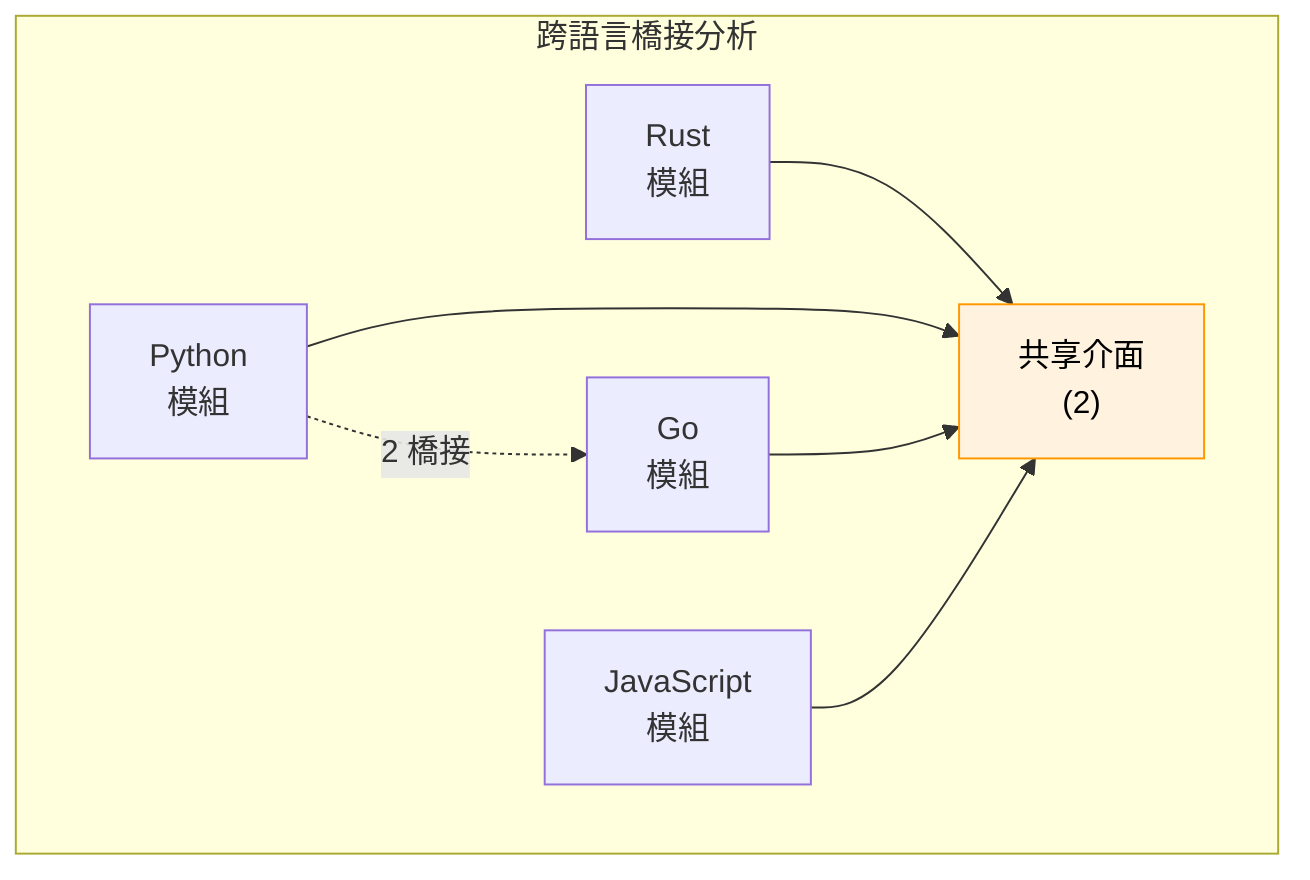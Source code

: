 graph LR
    subgraph "跨語言橋接分析"
        direction LR
        
        Rust["Rust<br/>模組"]
        Python["Python<br/>模組"]
        Go["Go<br/>模組"]
        JS["JavaScript<br/>模組"]
        Python -.->|2 橋接| Go
        
        SharedInterface["共享介面<br/>(2)"]
        Rust --> SharedInterface
        Python --> SharedInterface
        Go --> SharedInterface
        JS --> SharedInterface
    end
    
    classDef lang fill:#e8eaf6,stroke:#3f51b5,color:#000
    classDef bridge fill:#fff3e0,stroke:#ff9800,color:#000
    
    class SharedInterface bridge